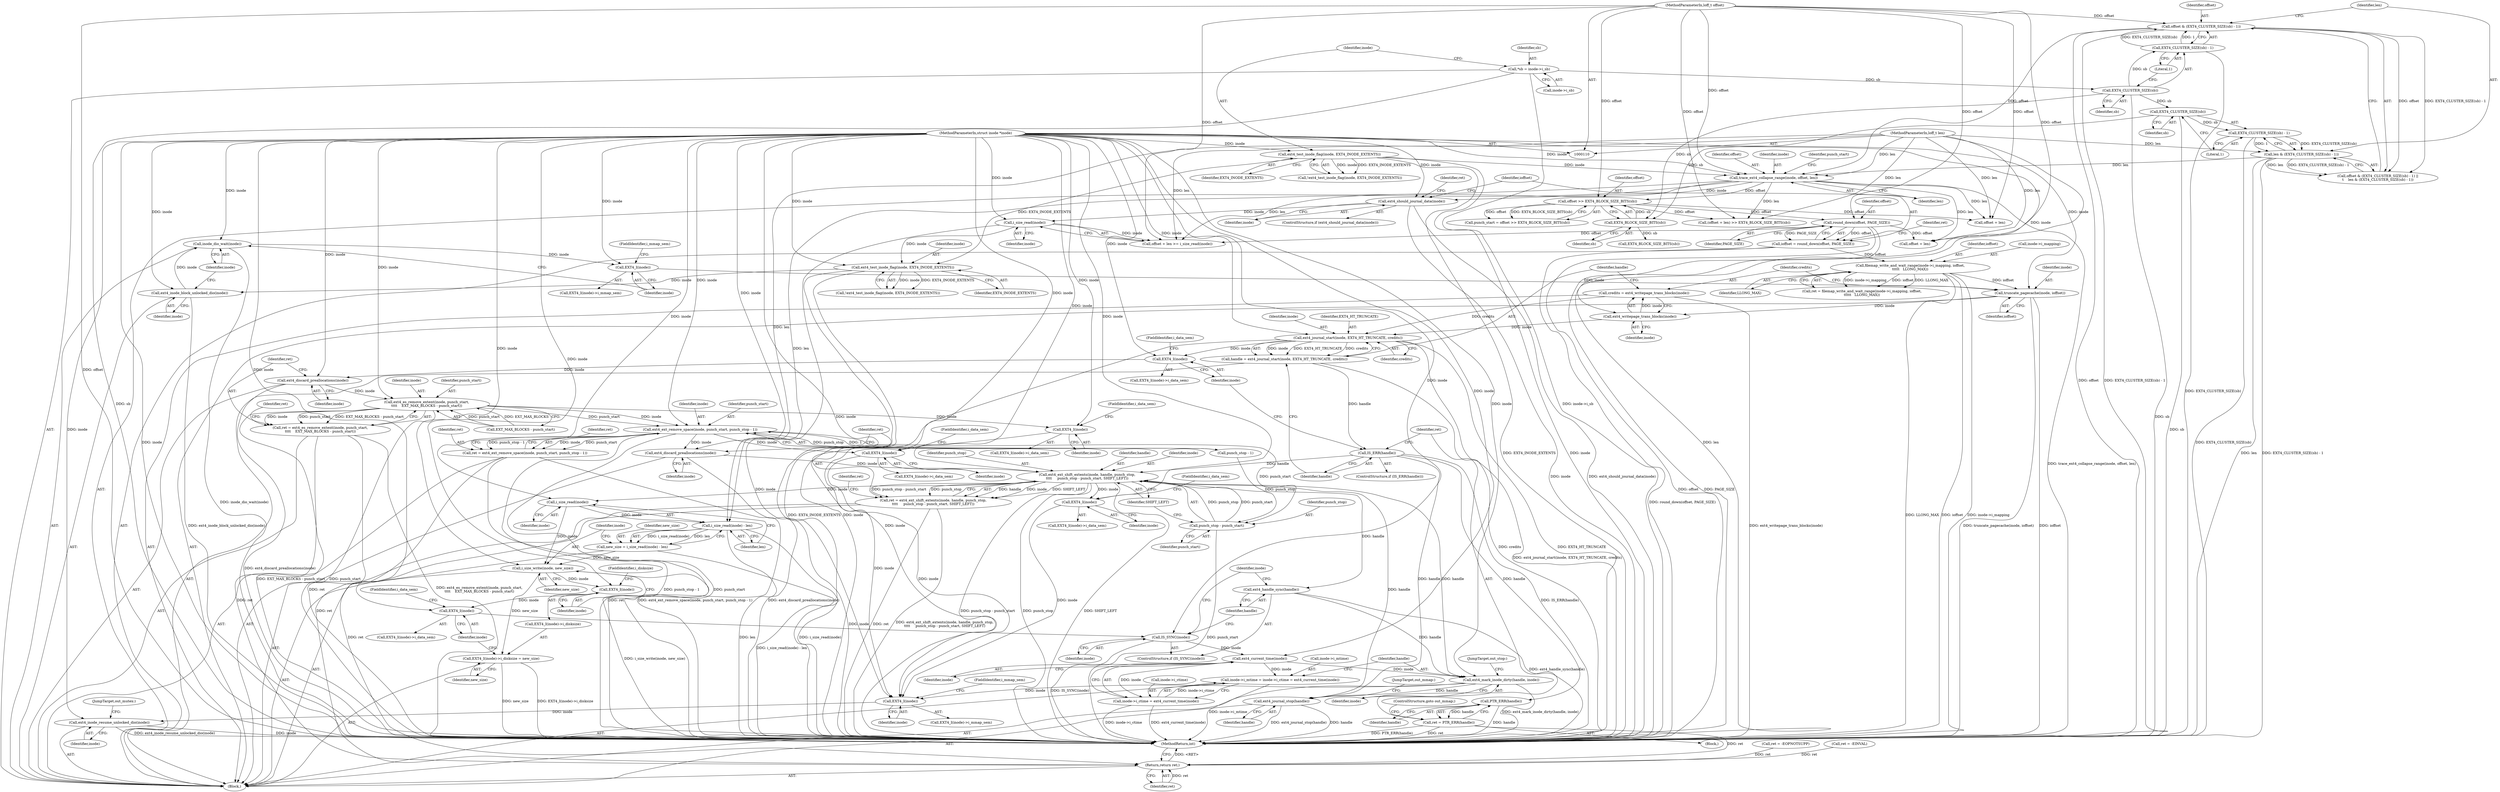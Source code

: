 digraph "0_linux_ea3d7209ca01da209cda6f0dea8be9cc4b7a933b@API" {
"1000253" [label="(Call,credits = ext4_writepage_trans_blocks(inode))"];
"1000255" [label="(Call,ext4_writepage_trans_blocks(inode))"];
"1000250" [label="(Call,truncate_pagecache(inode, ioffset))"];
"1000247" [label="(Call,EXT4_I(inode))"];
"1000242" [label="(Call,inode_dio_wait(inode))"];
"1000240" [label="(Call,ext4_inode_block_unlocked_dio(inode))"];
"1000231" [label="(Call,ext4_test_inode_flag(inode, EXT4_INODE_EXTENTS))"];
"1000221" [label="(Call,i_size_read(inode))"];
"1000181" [label="(Call,ext4_should_journal_data(inode))"];
"1000162" [label="(Call,trace_ext4_collapse_range(inode, offset, len))"];
"1000130" [label="(Call,ext4_test_inode_flag(inode, EXT4_INODE_EXTENTS))"];
"1000111" [label="(MethodParameterIn,struct inode *inode)"];
"1000138" [label="(Call,offset & (EXT4_CLUSTER_SIZE(sb) - 1))"];
"1000112" [label="(MethodParameterIn,loff_t offset)"];
"1000140" [label="(Call,EXT4_CLUSTER_SIZE(sb) - 1)"];
"1000141" [label="(Call,EXT4_CLUSTER_SIZE(sb))"];
"1000116" [label="(Call,*sb = inode->i_sb)"];
"1000144" [label="(Call,len & (EXT4_CLUSTER_SIZE(sb) - 1))"];
"1000113" [label="(MethodParameterIn,loff_t len)"];
"1000146" [label="(Call,EXT4_CLUSTER_SIZE(sb) - 1)"];
"1000147" [label="(Call,EXT4_CLUSTER_SIZE(sb))"];
"1000201" [label="(Call,filemap_write_and_wait_range(inode->i_mapping, ioffset,\n\t\t\t\t\t   LLONG_MAX))"];
"1000194" [label="(Call,ioffset = round_down(offset, PAGE_SIZE))"];
"1000196" [label="(Call,round_down(offset, PAGE_SIZE))"];
"1000168" [label="(Call,offset >> EXT4_BLOCK_SIZE_BITS(sb))"];
"1000170" [label="(Call,EXT4_BLOCK_SIZE_BITS(sb))"];
"1000259" [label="(Call,ext4_journal_start(inode, EXT4_HT_TRUNCATE, credits))"];
"1000257" [label="(Call,handle = ext4_journal_start(inode, EXT4_HT_TRUNCATE, credits))"];
"1000264" [label="(Call,IS_ERR(handle))"];
"1000269" [label="(Call,PTR_ERR(handle))"];
"1000267" [label="(Call,ret = PTR_ERR(handle))"];
"1000395" [label="(Return,return ret;)"];
"1000320" [label="(Call,ext4_ext_shift_extents(inode, handle, punch_stop,\n\t\t\t\t     punch_stop - punch_start, SHIFT_LEFT))"];
"1000318" [label="(Call,ret = ext4_ext_shift_extents(inode, handle, punch_stop,\n\t\t\t\t     punch_stop - punch_start, SHIFT_LEFT))"];
"1000334" [label="(Call,EXT4_I(inode))"];
"1000384" [label="(Call,EXT4_I(inode))"];
"1000387" [label="(Call,ext4_inode_resume_unlocked_dio(inode))"];
"1000341" [label="(Call,i_size_read(inode))"];
"1000340" [label="(Call,i_size_read(inode) - len)"];
"1000338" [label="(Call,new_size = i_size_read(inode) - len)"];
"1000344" [label="(Call,i_size_write(inode, new_size))"];
"1000347" [label="(Call,EXT4_I(inode)->i_disksize = new_size)"];
"1000349" [label="(Call,EXT4_I(inode))"];
"1000356" [label="(Call,EXT4_I(inode))"];
"1000360" [label="(Call,IS_SYNC(inode))"];
"1000372" [label="(Call,ext4_current_time(inode))"];
"1000364" [label="(Call,inode->i_mtime = inode->i_ctime = ext4_current_time(inode))"];
"1000368" [label="(Call,inode->i_ctime = ext4_current_time(inode))"];
"1000374" [label="(Call,ext4_mark_inode_dirty(handle, inode))"];
"1000378" [label="(Call,ext4_journal_stop(handle))"];
"1000362" [label="(Call,ext4_handle_sync(handle))"];
"1000275" [label="(Call,EXT4_I(inode))"];
"1000278" [label="(Call,ext4_discard_preallocations(inode))"];
"1000282" [label="(Call,ext4_es_remove_extent(inode, punch_start,\n\t\t\t\t    EXT_MAX_BLOCKS - punch_start))"];
"1000280" [label="(Call,ret = ext4_es_remove_extent(inode, punch_start,\n\t\t\t\t    EXT_MAX_BLOCKS - punch_start))"];
"1000294" [label="(Call,EXT4_I(inode))"];
"1000300" [label="(Call,ext4_ext_remove_space(inode, punch_start, punch_stop - 1))"];
"1000298" [label="(Call,ret = ext4_ext_remove_space(inode, punch_start, punch_stop - 1))"];
"1000312" [label="(Call,EXT4_I(inode))"];
"1000316" [label="(Call,ext4_discard_preallocations(inode))"];
"1000324" [label="(Call,punch_stop - punch_start)"];
"1000249" [label="(FieldIdentifier,i_mmap_sem)"];
"1000365" [label="(Call,inode->i_mtime)"];
"1000265" [label="(Identifier,handle)"];
"1000326" [label="(Identifier,punch_start)"];
"1000274" [label="(Call,EXT4_I(inode)->i_data_sem)"];
"1000117" [label="(Identifier,sb)"];
"1000199" [label="(Call,ret = filemap_write_and_wait_range(inode->i_mapping, ioffset,\n\t\t\t\t\t   LLONG_MAX))"];
"1000243" [label="(Identifier,inode)"];
"1000235" [label="(Call,ret = -EOPNOTSUPP)"];
"1000340" [label="(Call,i_size_read(inode) - len)"];
"1000114" [label="(Block,)"];
"1000197" [label="(Identifier,offset)"];
"1000298" [label="(Call,ret = ext4_ext_remove_space(inode, punch_start, punch_stop - 1))"];
"1000375" [label="(Identifier,handle)"];
"1000295" [label="(Identifier,inode)"];
"1000180" [label="(ControlStructure,if (ext4_should_journal_data(inode)))"];
"1000293" [label="(Call,EXT4_I(inode)->i_data_sem)"];
"1000362" [label="(Call,ext4_handle_sync(handle))"];
"1000363" [label="(Identifier,handle)"];
"1000230" [label="(Call,!ext4_test_inode_flag(inode, EXT4_INODE_EXTENTS))"];
"1000376" [label="(Identifier,inode)"];
"1000254" [label="(Identifier,credits)"];
"1000137" [label="(Call,offset & (EXT4_CLUSTER_SIZE(sb) - 1) ||\n\t    len & (EXT4_CLUSTER_SIZE(sb) - 1))"];
"1000131" [label="(Identifier,inode)"];
"1000345" [label="(Identifier,inode)"];
"1000383" [label="(Call,EXT4_I(inode)->i_mmap_sem)"];
"1000377" [label="(JumpTarget,out_stop:)"];
"1000175" [label="(Call,offset + len)"];
"1000352" [label="(Identifier,new_size)"];
"1000313" [label="(Identifier,inode)"];
"1000360" [label="(Call,IS_SYNC(inode))"];
"1000218" [label="(Call,offset + len)"];
"1000336" [label="(FieldIdentifier,i_data_sem)"];
"1000271" [label="(ControlStructure,goto out_mmap;)"];
"1000139" [label="(Identifier,offset)"];
"1000162" [label="(Call,trace_ext4_collapse_range(inode, offset, len))"];
"1000314" [label="(FieldIdentifier,i_data_sem)"];
"1000361" [label="(Identifier,inode)"];
"1000285" [label="(Call,EXT_MAX_BLOCKS - punch_start)"];
"1000116" [label="(Call,*sb = inode->i_sb)"];
"1000307" [label="(Identifier,ret)"];
"1000206" [label="(Identifier,LLONG_MAX)"];
"1000277" [label="(FieldIdentifier,i_data_sem)"];
"1000182" [label="(Identifier,inode)"];
"1000359" [label="(ControlStructure,if (IS_SYNC(inode)))"];
"1000302" [label="(Identifier,punch_start)"];
"1000232" [label="(Identifier,inode)"];
"1000356" [label="(Call,EXT4_I(inode))"];
"1000144" [label="(Call,len & (EXT4_CLUSTER_SIZE(sb) - 1))"];
"1000266" [label="(Block,)"];
"1000275" [label="(Call,EXT4_I(inode))"];
"1000205" [label="(Identifier,ioffset)"];
"1000174" [label="(Call,(offset + len) >> EXT4_BLOCK_SIZE_BITS(sb))"];
"1000253" [label="(Call,credits = ext4_writepage_trans_blocks(inode))"];
"1000256" [label="(Identifier,inode)"];
"1000311" [label="(Call,EXT4_I(inode)->i_data_sem)"];
"1000118" [label="(Call,inode->i_sb)"];
"1000178" [label="(Call,EXT4_BLOCK_SIZE_BITS(sb))"];
"1000319" [label="(Identifier,ret)"];
"1000255" [label="(Call,ext4_writepage_trans_blocks(inode))"];
"1000323" [label="(Identifier,punch_stop)"];
"1000346" [label="(Identifier,new_size)"];
"1000147" [label="(Call,EXT4_CLUSTER_SIZE(sb))"];
"1000322" [label="(Identifier,handle)"];
"1000389" [label="(JumpTarget,out_mutex:)"];
"1000112" [label="(MethodParameterIn,loff_t offset)"];
"1000200" [label="(Identifier,ret)"];
"1000349" [label="(Call,EXT4_I(inode))"];
"1000366" [label="(Identifier,inode)"];
"1000246" [label="(Call,EXT4_I(inode)->i_mmap_sem)"];
"1000165" [label="(Identifier,len)"];
"1000224" [label="(Call,ret = -EINVAL)"];
"1000231" [label="(Call,ext4_test_inode_flag(inode, EXT4_INODE_EXTENTS))"];
"1000259" [label="(Call,ext4_journal_start(inode, EXT4_HT_TRUNCATE, credits))"];
"1000217" [label="(Call,offset + len >= i_size_read(inode))"];
"1000222" [label="(Identifier,inode)"];
"1000344" [label="(Call,i_size_write(inode, new_size))"];
"1000280" [label="(Call,ret = ext4_es_remove_extent(inode, punch_start,\n\t\t\t\t    EXT_MAX_BLOCKS - punch_start))"];
"1000201" [label="(Call,filemap_write_and_wait_range(inode->i_mapping, ioffset,\n\t\t\t\t\t   LLONG_MAX))"];
"1000329" [label="(Identifier,ret)"];
"1000357" [label="(Identifier,inode)"];
"1000351" [label="(FieldIdentifier,i_disksize)"];
"1000169" [label="(Identifier,offset)"];
"1000164" [label="(Identifier,offset)"];
"1000143" [label="(Literal,1)"];
"1000386" [label="(FieldIdentifier,i_mmap_sem)"];
"1000373" [label="(Identifier,inode)"];
"1000132" [label="(Identifier,EXT4_INODE_EXTENTS)"];
"1000140" [label="(Call,EXT4_CLUSTER_SIZE(sb) - 1)"];
"1000324" [label="(Call,punch_stop - punch_start)"];
"1000268" [label="(Identifier,ret)"];
"1000130" [label="(Call,ext4_test_inode_flag(inode, EXT4_INODE_EXTENTS))"];
"1000385" [label="(Identifier,inode)"];
"1000312" [label="(Call,EXT4_I(inode))"];
"1000142" [label="(Identifier,sb)"];
"1000395" [label="(Return,return ret;)"];
"1000368" [label="(Call,inode->i_ctime = ext4_current_time(inode))"];
"1000355" [label="(Call,EXT4_I(inode)->i_data_sem)"];
"1000279" [label="(Identifier,inode)"];
"1000221" [label="(Call,i_size_read(inode))"];
"1000299" [label="(Identifier,ret)"];
"1000264" [label="(Call,IS_ERR(handle))"];
"1000166" [label="(Call,punch_start = offset >> EXT4_BLOCK_SIZE_BITS(sb))"];
"1000325" [label="(Identifier,punch_stop)"];
"1000270" [label="(Identifier,handle)"];
"1000380" [label="(JumpTarget,out_mmap:)"];
"1000240" [label="(Call,ext4_inode_block_unlocked_dio(inode))"];
"1000113" [label="(MethodParameterIn,loff_t len)"];
"1000141" [label="(Call,EXT4_CLUSTER_SIZE(sb))"];
"1000396" [label="(Identifier,ret)"];
"1000276" [label="(Identifier,inode)"];
"1000379" [label="(Identifier,handle)"];
"1000300" [label="(Call,ext4_ext_remove_space(inode, punch_start, punch_stop - 1))"];
"1000387" [label="(Call,ext4_inode_resume_unlocked_dio(inode))"];
"1000129" [label="(Call,!ext4_test_inode_flag(inode, EXT4_INODE_EXTENTS))"];
"1000342" [label="(Identifier,inode)"];
"1000320" [label="(Call,ext4_ext_shift_extents(inode, handle, punch_stop,\n\t\t\t\t     punch_stop - punch_start, SHIFT_LEFT))"];
"1000257" [label="(Call,handle = ext4_journal_start(inode, EXT4_HT_TRUNCATE, credits))"];
"1000263" [label="(ControlStructure,if (IS_ERR(handle)))"];
"1000241" [label="(Identifier,inode)"];
"1000294" [label="(Call,EXT4_I(inode))"];
"1000335" [label="(Identifier,inode)"];
"1000198" [label="(Identifier,PAGE_SIZE)"];
"1000195" [label="(Identifier,ioffset)"];
"1000348" [label="(Call,EXT4_I(inode)->i_disksize)"];
"1000334" [label="(Call,EXT4_I(inode))"];
"1000317" [label="(Identifier,inode)"];
"1000185" [label="(Identifier,ret)"];
"1000364" [label="(Call,inode->i_mtime = inode->i_ctime = ext4_current_time(inode))"];
"1000252" [label="(Identifier,ioffset)"];
"1000233" [label="(Identifier,EXT4_INODE_EXTENTS)"];
"1000296" [label="(FieldIdentifier,i_data_sem)"];
"1000397" [label="(MethodReturn,int)"];
"1000316" [label="(Call,ext4_discard_preallocations(inode))"];
"1000202" [label="(Call,inode->i_mapping)"];
"1000171" [label="(Identifier,sb)"];
"1000248" [label="(Identifier,inode)"];
"1000338" [label="(Call,new_size = i_size_read(inode) - len)"];
"1000146" [label="(Call,EXT4_CLUSTER_SIZE(sb) - 1)"];
"1000327" [label="(Identifier,SHIFT_LEFT)"];
"1000343" [label="(Identifier,len)"];
"1000111" [label="(MethodParameterIn,struct inode *inode)"];
"1000247" [label="(Call,EXT4_I(inode))"];
"1000283" [label="(Identifier,inode)"];
"1000138" [label="(Call,offset & (EXT4_CLUSTER_SIZE(sb) - 1))"];
"1000145" [label="(Identifier,len)"];
"1000170" [label="(Call,EXT4_BLOCK_SIZE_BITS(sb))"];
"1000267" [label="(Call,ret = PTR_ERR(handle))"];
"1000163" [label="(Identifier,inode)"];
"1000303" [label="(Call,punch_stop - 1)"];
"1000242" [label="(Call,inode_dio_wait(inode))"];
"1000278" [label="(Call,ext4_discard_preallocations(inode))"];
"1000347" [label="(Call,EXT4_I(inode)->i_disksize = new_size)"];
"1000251" [label="(Identifier,inode)"];
"1000167" [label="(Identifier,punch_start)"];
"1000333" [label="(Call,EXT4_I(inode)->i_data_sem)"];
"1000194" [label="(Call,ioffset = round_down(offset, PAGE_SIZE))"];
"1000196" [label="(Call,round_down(offset, PAGE_SIZE))"];
"1000369" [label="(Call,inode->i_ctime)"];
"1000284" [label="(Identifier,punch_start)"];
"1000258" [label="(Identifier,handle)"];
"1000260" [label="(Identifier,inode)"];
"1000168" [label="(Call,offset >> EXT4_BLOCK_SIZE_BITS(sb))"];
"1000262" [label="(Identifier,credits)"];
"1000388" [label="(Identifier,inode)"];
"1000318" [label="(Call,ret = ext4_ext_shift_extents(inode, handle, punch_stop,\n\t\t\t\t     punch_stop - punch_start, SHIFT_LEFT))"];
"1000281" [label="(Identifier,ret)"];
"1000301" [label="(Identifier,inode)"];
"1000269" [label="(Call,PTR_ERR(handle))"];
"1000282" [label="(Call,ext4_es_remove_extent(inode, punch_start,\n\t\t\t\t    EXT_MAX_BLOCKS - punch_start))"];
"1000149" [label="(Literal,1)"];
"1000339" [label="(Identifier,new_size)"];
"1000350" [label="(Identifier,inode)"];
"1000378" [label="(Call,ext4_journal_stop(handle))"];
"1000358" [label="(FieldIdentifier,i_data_sem)"];
"1000289" [label="(Identifier,ret)"];
"1000372" [label="(Call,ext4_current_time(inode))"];
"1000181" [label="(Call,ext4_should_journal_data(inode))"];
"1000341" [label="(Call,i_size_read(inode))"];
"1000261" [label="(Identifier,EXT4_HT_TRUNCATE)"];
"1000321" [label="(Identifier,inode)"];
"1000384" [label="(Call,EXT4_I(inode))"];
"1000250" [label="(Call,truncate_pagecache(inode, ioffset))"];
"1000148" [label="(Identifier,sb)"];
"1000374" [label="(Call,ext4_mark_inode_dirty(handle, inode))"];
"1000253" -> "1000114"  [label="AST: "];
"1000253" -> "1000255"  [label="CFG: "];
"1000254" -> "1000253"  [label="AST: "];
"1000255" -> "1000253"  [label="AST: "];
"1000258" -> "1000253"  [label="CFG: "];
"1000253" -> "1000397"  [label="DDG: ext4_writepage_trans_blocks(inode)"];
"1000255" -> "1000253"  [label="DDG: inode"];
"1000253" -> "1000259"  [label="DDG: credits"];
"1000255" -> "1000256"  [label="CFG: "];
"1000256" -> "1000255"  [label="AST: "];
"1000250" -> "1000255"  [label="DDG: inode"];
"1000111" -> "1000255"  [label="DDG: inode"];
"1000255" -> "1000259"  [label="DDG: inode"];
"1000250" -> "1000114"  [label="AST: "];
"1000250" -> "1000252"  [label="CFG: "];
"1000251" -> "1000250"  [label="AST: "];
"1000252" -> "1000250"  [label="AST: "];
"1000254" -> "1000250"  [label="CFG: "];
"1000250" -> "1000397"  [label="DDG: ioffset"];
"1000250" -> "1000397"  [label="DDG: truncate_pagecache(inode, ioffset)"];
"1000247" -> "1000250"  [label="DDG: inode"];
"1000111" -> "1000250"  [label="DDG: inode"];
"1000201" -> "1000250"  [label="DDG: ioffset"];
"1000247" -> "1000246"  [label="AST: "];
"1000247" -> "1000248"  [label="CFG: "];
"1000248" -> "1000247"  [label="AST: "];
"1000249" -> "1000247"  [label="CFG: "];
"1000242" -> "1000247"  [label="DDG: inode"];
"1000111" -> "1000247"  [label="DDG: inode"];
"1000242" -> "1000114"  [label="AST: "];
"1000242" -> "1000243"  [label="CFG: "];
"1000243" -> "1000242"  [label="AST: "];
"1000248" -> "1000242"  [label="CFG: "];
"1000242" -> "1000397"  [label="DDG: inode_dio_wait(inode)"];
"1000240" -> "1000242"  [label="DDG: inode"];
"1000111" -> "1000242"  [label="DDG: inode"];
"1000240" -> "1000114"  [label="AST: "];
"1000240" -> "1000241"  [label="CFG: "];
"1000241" -> "1000240"  [label="AST: "];
"1000243" -> "1000240"  [label="CFG: "];
"1000240" -> "1000397"  [label="DDG: ext4_inode_block_unlocked_dio(inode)"];
"1000231" -> "1000240"  [label="DDG: inode"];
"1000111" -> "1000240"  [label="DDG: inode"];
"1000231" -> "1000230"  [label="AST: "];
"1000231" -> "1000233"  [label="CFG: "];
"1000232" -> "1000231"  [label="AST: "];
"1000233" -> "1000231"  [label="AST: "];
"1000230" -> "1000231"  [label="CFG: "];
"1000231" -> "1000397"  [label="DDG: EXT4_INODE_EXTENTS"];
"1000231" -> "1000397"  [label="DDG: inode"];
"1000231" -> "1000230"  [label="DDG: inode"];
"1000231" -> "1000230"  [label="DDG: EXT4_INODE_EXTENTS"];
"1000221" -> "1000231"  [label="DDG: inode"];
"1000111" -> "1000231"  [label="DDG: inode"];
"1000130" -> "1000231"  [label="DDG: EXT4_INODE_EXTENTS"];
"1000221" -> "1000217"  [label="AST: "];
"1000221" -> "1000222"  [label="CFG: "];
"1000222" -> "1000221"  [label="AST: "];
"1000217" -> "1000221"  [label="CFG: "];
"1000221" -> "1000397"  [label="DDG: inode"];
"1000221" -> "1000217"  [label="DDG: inode"];
"1000181" -> "1000221"  [label="DDG: inode"];
"1000111" -> "1000221"  [label="DDG: inode"];
"1000181" -> "1000180"  [label="AST: "];
"1000181" -> "1000182"  [label="CFG: "];
"1000182" -> "1000181"  [label="AST: "];
"1000185" -> "1000181"  [label="CFG: "];
"1000195" -> "1000181"  [label="CFG: "];
"1000181" -> "1000397"  [label="DDG: inode"];
"1000181" -> "1000397"  [label="DDG: ext4_should_journal_data(inode)"];
"1000162" -> "1000181"  [label="DDG: inode"];
"1000111" -> "1000181"  [label="DDG: inode"];
"1000162" -> "1000114"  [label="AST: "];
"1000162" -> "1000165"  [label="CFG: "];
"1000163" -> "1000162"  [label="AST: "];
"1000164" -> "1000162"  [label="AST: "];
"1000165" -> "1000162"  [label="AST: "];
"1000167" -> "1000162"  [label="CFG: "];
"1000162" -> "1000397"  [label="DDG: trace_ext4_collapse_range(inode, offset, len)"];
"1000130" -> "1000162"  [label="DDG: inode"];
"1000111" -> "1000162"  [label="DDG: inode"];
"1000138" -> "1000162"  [label="DDG: offset"];
"1000112" -> "1000162"  [label="DDG: offset"];
"1000144" -> "1000162"  [label="DDG: len"];
"1000113" -> "1000162"  [label="DDG: len"];
"1000162" -> "1000168"  [label="DDG: offset"];
"1000162" -> "1000174"  [label="DDG: len"];
"1000162" -> "1000175"  [label="DDG: len"];
"1000162" -> "1000217"  [label="DDG: len"];
"1000162" -> "1000218"  [label="DDG: len"];
"1000162" -> "1000340"  [label="DDG: len"];
"1000130" -> "1000129"  [label="AST: "];
"1000130" -> "1000132"  [label="CFG: "];
"1000131" -> "1000130"  [label="AST: "];
"1000132" -> "1000130"  [label="AST: "];
"1000129" -> "1000130"  [label="CFG: "];
"1000130" -> "1000397"  [label="DDG: EXT4_INODE_EXTENTS"];
"1000130" -> "1000397"  [label="DDG: inode"];
"1000130" -> "1000129"  [label="DDG: inode"];
"1000130" -> "1000129"  [label="DDG: EXT4_INODE_EXTENTS"];
"1000111" -> "1000130"  [label="DDG: inode"];
"1000111" -> "1000110"  [label="AST: "];
"1000111" -> "1000397"  [label="DDG: inode"];
"1000111" -> "1000259"  [label="DDG: inode"];
"1000111" -> "1000275"  [label="DDG: inode"];
"1000111" -> "1000278"  [label="DDG: inode"];
"1000111" -> "1000282"  [label="DDG: inode"];
"1000111" -> "1000294"  [label="DDG: inode"];
"1000111" -> "1000300"  [label="DDG: inode"];
"1000111" -> "1000312"  [label="DDG: inode"];
"1000111" -> "1000316"  [label="DDG: inode"];
"1000111" -> "1000320"  [label="DDG: inode"];
"1000111" -> "1000334"  [label="DDG: inode"];
"1000111" -> "1000341"  [label="DDG: inode"];
"1000111" -> "1000344"  [label="DDG: inode"];
"1000111" -> "1000349"  [label="DDG: inode"];
"1000111" -> "1000356"  [label="DDG: inode"];
"1000111" -> "1000360"  [label="DDG: inode"];
"1000111" -> "1000372"  [label="DDG: inode"];
"1000111" -> "1000374"  [label="DDG: inode"];
"1000111" -> "1000384"  [label="DDG: inode"];
"1000111" -> "1000387"  [label="DDG: inode"];
"1000138" -> "1000137"  [label="AST: "];
"1000138" -> "1000140"  [label="CFG: "];
"1000139" -> "1000138"  [label="AST: "];
"1000140" -> "1000138"  [label="AST: "];
"1000145" -> "1000138"  [label="CFG: "];
"1000137" -> "1000138"  [label="CFG: "];
"1000138" -> "1000397"  [label="DDG: offset"];
"1000138" -> "1000397"  [label="DDG: EXT4_CLUSTER_SIZE(sb) - 1"];
"1000138" -> "1000137"  [label="DDG: offset"];
"1000138" -> "1000137"  [label="DDG: EXT4_CLUSTER_SIZE(sb) - 1"];
"1000112" -> "1000138"  [label="DDG: offset"];
"1000140" -> "1000138"  [label="DDG: EXT4_CLUSTER_SIZE(sb)"];
"1000140" -> "1000138"  [label="DDG: 1"];
"1000112" -> "1000110"  [label="AST: "];
"1000112" -> "1000397"  [label="DDG: offset"];
"1000112" -> "1000168"  [label="DDG: offset"];
"1000112" -> "1000174"  [label="DDG: offset"];
"1000112" -> "1000175"  [label="DDG: offset"];
"1000112" -> "1000196"  [label="DDG: offset"];
"1000112" -> "1000217"  [label="DDG: offset"];
"1000112" -> "1000218"  [label="DDG: offset"];
"1000140" -> "1000143"  [label="CFG: "];
"1000141" -> "1000140"  [label="AST: "];
"1000143" -> "1000140"  [label="AST: "];
"1000140" -> "1000397"  [label="DDG: EXT4_CLUSTER_SIZE(sb)"];
"1000141" -> "1000140"  [label="DDG: sb"];
"1000141" -> "1000142"  [label="CFG: "];
"1000142" -> "1000141"  [label="AST: "];
"1000143" -> "1000141"  [label="CFG: "];
"1000141" -> "1000397"  [label="DDG: sb"];
"1000116" -> "1000141"  [label="DDG: sb"];
"1000141" -> "1000147"  [label="DDG: sb"];
"1000141" -> "1000170"  [label="DDG: sb"];
"1000116" -> "1000114"  [label="AST: "];
"1000116" -> "1000118"  [label="CFG: "];
"1000117" -> "1000116"  [label="AST: "];
"1000118" -> "1000116"  [label="AST: "];
"1000131" -> "1000116"  [label="CFG: "];
"1000116" -> "1000397"  [label="DDG: sb"];
"1000116" -> "1000397"  [label="DDG: inode->i_sb"];
"1000144" -> "1000137"  [label="AST: "];
"1000144" -> "1000146"  [label="CFG: "];
"1000145" -> "1000144"  [label="AST: "];
"1000146" -> "1000144"  [label="AST: "];
"1000137" -> "1000144"  [label="CFG: "];
"1000144" -> "1000397"  [label="DDG: len"];
"1000144" -> "1000397"  [label="DDG: EXT4_CLUSTER_SIZE(sb) - 1"];
"1000144" -> "1000137"  [label="DDG: len"];
"1000144" -> "1000137"  [label="DDG: EXT4_CLUSTER_SIZE(sb) - 1"];
"1000113" -> "1000144"  [label="DDG: len"];
"1000146" -> "1000144"  [label="DDG: EXT4_CLUSTER_SIZE(sb)"];
"1000146" -> "1000144"  [label="DDG: 1"];
"1000113" -> "1000110"  [label="AST: "];
"1000113" -> "1000397"  [label="DDG: len"];
"1000113" -> "1000174"  [label="DDG: len"];
"1000113" -> "1000175"  [label="DDG: len"];
"1000113" -> "1000217"  [label="DDG: len"];
"1000113" -> "1000218"  [label="DDG: len"];
"1000113" -> "1000340"  [label="DDG: len"];
"1000146" -> "1000149"  [label="CFG: "];
"1000147" -> "1000146"  [label="AST: "];
"1000149" -> "1000146"  [label="AST: "];
"1000146" -> "1000397"  [label="DDG: EXT4_CLUSTER_SIZE(sb)"];
"1000147" -> "1000146"  [label="DDG: sb"];
"1000147" -> "1000148"  [label="CFG: "];
"1000148" -> "1000147"  [label="AST: "];
"1000149" -> "1000147"  [label="CFG: "];
"1000147" -> "1000397"  [label="DDG: sb"];
"1000147" -> "1000170"  [label="DDG: sb"];
"1000201" -> "1000199"  [label="AST: "];
"1000201" -> "1000206"  [label="CFG: "];
"1000202" -> "1000201"  [label="AST: "];
"1000205" -> "1000201"  [label="AST: "];
"1000206" -> "1000201"  [label="AST: "];
"1000199" -> "1000201"  [label="CFG: "];
"1000201" -> "1000397"  [label="DDG: LLONG_MAX"];
"1000201" -> "1000397"  [label="DDG: ioffset"];
"1000201" -> "1000397"  [label="DDG: inode->i_mapping"];
"1000201" -> "1000199"  [label="DDG: inode->i_mapping"];
"1000201" -> "1000199"  [label="DDG: ioffset"];
"1000201" -> "1000199"  [label="DDG: LLONG_MAX"];
"1000194" -> "1000201"  [label="DDG: ioffset"];
"1000194" -> "1000114"  [label="AST: "];
"1000194" -> "1000196"  [label="CFG: "];
"1000195" -> "1000194"  [label="AST: "];
"1000196" -> "1000194"  [label="AST: "];
"1000200" -> "1000194"  [label="CFG: "];
"1000194" -> "1000397"  [label="DDG: round_down(offset, PAGE_SIZE)"];
"1000196" -> "1000194"  [label="DDG: offset"];
"1000196" -> "1000194"  [label="DDG: PAGE_SIZE"];
"1000196" -> "1000198"  [label="CFG: "];
"1000197" -> "1000196"  [label="AST: "];
"1000198" -> "1000196"  [label="AST: "];
"1000196" -> "1000397"  [label="DDG: offset"];
"1000196" -> "1000397"  [label="DDG: PAGE_SIZE"];
"1000168" -> "1000196"  [label="DDG: offset"];
"1000196" -> "1000217"  [label="DDG: offset"];
"1000196" -> "1000218"  [label="DDG: offset"];
"1000168" -> "1000166"  [label="AST: "];
"1000168" -> "1000170"  [label="CFG: "];
"1000169" -> "1000168"  [label="AST: "];
"1000170" -> "1000168"  [label="AST: "];
"1000166" -> "1000168"  [label="CFG: "];
"1000168" -> "1000166"  [label="DDG: offset"];
"1000168" -> "1000166"  [label="DDG: EXT4_BLOCK_SIZE_BITS(sb)"];
"1000170" -> "1000168"  [label="DDG: sb"];
"1000168" -> "1000174"  [label="DDG: offset"];
"1000168" -> "1000175"  [label="DDG: offset"];
"1000170" -> "1000171"  [label="CFG: "];
"1000171" -> "1000170"  [label="AST: "];
"1000170" -> "1000178"  [label="DDG: sb"];
"1000259" -> "1000257"  [label="AST: "];
"1000259" -> "1000262"  [label="CFG: "];
"1000260" -> "1000259"  [label="AST: "];
"1000261" -> "1000259"  [label="AST: "];
"1000262" -> "1000259"  [label="AST: "];
"1000257" -> "1000259"  [label="CFG: "];
"1000259" -> "1000397"  [label="DDG: credits"];
"1000259" -> "1000397"  [label="DDG: EXT4_HT_TRUNCATE"];
"1000259" -> "1000257"  [label="DDG: inode"];
"1000259" -> "1000257"  [label="DDG: EXT4_HT_TRUNCATE"];
"1000259" -> "1000257"  [label="DDG: credits"];
"1000259" -> "1000275"  [label="DDG: inode"];
"1000259" -> "1000384"  [label="DDG: inode"];
"1000257" -> "1000114"  [label="AST: "];
"1000258" -> "1000257"  [label="AST: "];
"1000265" -> "1000257"  [label="CFG: "];
"1000257" -> "1000397"  [label="DDG: ext4_journal_start(inode, EXT4_HT_TRUNCATE, credits)"];
"1000257" -> "1000264"  [label="DDG: handle"];
"1000264" -> "1000263"  [label="AST: "];
"1000264" -> "1000265"  [label="CFG: "];
"1000265" -> "1000264"  [label="AST: "];
"1000268" -> "1000264"  [label="CFG: "];
"1000276" -> "1000264"  [label="CFG: "];
"1000264" -> "1000397"  [label="DDG: IS_ERR(handle)"];
"1000264" -> "1000269"  [label="DDG: handle"];
"1000264" -> "1000320"  [label="DDG: handle"];
"1000264" -> "1000378"  [label="DDG: handle"];
"1000269" -> "1000267"  [label="AST: "];
"1000269" -> "1000270"  [label="CFG: "];
"1000270" -> "1000269"  [label="AST: "];
"1000267" -> "1000269"  [label="CFG: "];
"1000269" -> "1000397"  [label="DDG: handle"];
"1000269" -> "1000267"  [label="DDG: handle"];
"1000267" -> "1000266"  [label="AST: "];
"1000268" -> "1000267"  [label="AST: "];
"1000271" -> "1000267"  [label="CFG: "];
"1000267" -> "1000397"  [label="DDG: PTR_ERR(handle)"];
"1000267" -> "1000397"  [label="DDG: ret"];
"1000267" -> "1000395"  [label="DDG: ret"];
"1000395" -> "1000114"  [label="AST: "];
"1000395" -> "1000396"  [label="CFG: "];
"1000396" -> "1000395"  [label="AST: "];
"1000397" -> "1000395"  [label="CFG: "];
"1000395" -> "1000397"  [label="DDG: <RET>"];
"1000396" -> "1000395"  [label="DDG: ret"];
"1000224" -> "1000395"  [label="DDG: ret"];
"1000235" -> "1000395"  [label="DDG: ret"];
"1000298" -> "1000395"  [label="DDG: ret"];
"1000318" -> "1000395"  [label="DDG: ret"];
"1000280" -> "1000395"  [label="DDG: ret"];
"1000320" -> "1000318"  [label="AST: "];
"1000320" -> "1000327"  [label="CFG: "];
"1000321" -> "1000320"  [label="AST: "];
"1000322" -> "1000320"  [label="AST: "];
"1000323" -> "1000320"  [label="AST: "];
"1000324" -> "1000320"  [label="AST: "];
"1000327" -> "1000320"  [label="AST: "];
"1000318" -> "1000320"  [label="CFG: "];
"1000320" -> "1000397"  [label="DDG: punch_stop - punch_start"];
"1000320" -> "1000397"  [label="DDG: punch_stop"];
"1000320" -> "1000397"  [label="DDG: SHIFT_LEFT"];
"1000320" -> "1000318"  [label="DDG: handle"];
"1000320" -> "1000318"  [label="DDG: inode"];
"1000320" -> "1000318"  [label="DDG: SHIFT_LEFT"];
"1000320" -> "1000318"  [label="DDG: punch_stop - punch_start"];
"1000320" -> "1000318"  [label="DDG: punch_stop"];
"1000316" -> "1000320"  [label="DDG: inode"];
"1000324" -> "1000320"  [label="DDG: punch_stop"];
"1000324" -> "1000320"  [label="DDG: punch_start"];
"1000320" -> "1000334"  [label="DDG: inode"];
"1000320" -> "1000341"  [label="DDG: inode"];
"1000320" -> "1000362"  [label="DDG: handle"];
"1000320" -> "1000374"  [label="DDG: handle"];
"1000320" -> "1000378"  [label="DDG: handle"];
"1000318" -> "1000114"  [label="AST: "];
"1000319" -> "1000318"  [label="AST: "];
"1000329" -> "1000318"  [label="CFG: "];
"1000318" -> "1000397"  [label="DDG: ret"];
"1000318" -> "1000397"  [label="DDG: ext4_ext_shift_extents(inode, handle, punch_stop,\n\t\t\t\t     punch_stop - punch_start, SHIFT_LEFT)"];
"1000334" -> "1000333"  [label="AST: "];
"1000334" -> "1000335"  [label="CFG: "];
"1000335" -> "1000334"  [label="AST: "];
"1000336" -> "1000334"  [label="CFG: "];
"1000334" -> "1000384"  [label="DDG: inode"];
"1000384" -> "1000383"  [label="AST: "];
"1000384" -> "1000385"  [label="CFG: "];
"1000385" -> "1000384"  [label="AST: "];
"1000386" -> "1000384"  [label="CFG: "];
"1000374" -> "1000384"  [label="DDG: inode"];
"1000312" -> "1000384"  [label="DDG: inode"];
"1000294" -> "1000384"  [label="DDG: inode"];
"1000384" -> "1000387"  [label="DDG: inode"];
"1000387" -> "1000114"  [label="AST: "];
"1000387" -> "1000388"  [label="CFG: "];
"1000388" -> "1000387"  [label="AST: "];
"1000389" -> "1000387"  [label="CFG: "];
"1000387" -> "1000397"  [label="DDG: ext4_inode_resume_unlocked_dio(inode)"];
"1000387" -> "1000397"  [label="DDG: inode"];
"1000341" -> "1000340"  [label="AST: "];
"1000341" -> "1000342"  [label="CFG: "];
"1000342" -> "1000341"  [label="AST: "];
"1000343" -> "1000341"  [label="CFG: "];
"1000341" -> "1000340"  [label="DDG: inode"];
"1000341" -> "1000344"  [label="DDG: inode"];
"1000340" -> "1000338"  [label="AST: "];
"1000340" -> "1000343"  [label="CFG: "];
"1000343" -> "1000340"  [label="AST: "];
"1000338" -> "1000340"  [label="CFG: "];
"1000340" -> "1000397"  [label="DDG: len"];
"1000340" -> "1000397"  [label="DDG: i_size_read(inode)"];
"1000340" -> "1000338"  [label="DDG: i_size_read(inode)"];
"1000340" -> "1000338"  [label="DDG: len"];
"1000338" -> "1000114"  [label="AST: "];
"1000339" -> "1000338"  [label="AST: "];
"1000345" -> "1000338"  [label="CFG: "];
"1000338" -> "1000397"  [label="DDG: i_size_read(inode) - len"];
"1000338" -> "1000344"  [label="DDG: new_size"];
"1000344" -> "1000114"  [label="AST: "];
"1000344" -> "1000346"  [label="CFG: "];
"1000345" -> "1000344"  [label="AST: "];
"1000346" -> "1000344"  [label="AST: "];
"1000350" -> "1000344"  [label="CFG: "];
"1000344" -> "1000397"  [label="DDG: i_size_write(inode, new_size)"];
"1000344" -> "1000347"  [label="DDG: new_size"];
"1000344" -> "1000349"  [label="DDG: inode"];
"1000347" -> "1000114"  [label="AST: "];
"1000347" -> "1000352"  [label="CFG: "];
"1000348" -> "1000347"  [label="AST: "];
"1000352" -> "1000347"  [label="AST: "];
"1000357" -> "1000347"  [label="CFG: "];
"1000347" -> "1000397"  [label="DDG: EXT4_I(inode)->i_disksize"];
"1000347" -> "1000397"  [label="DDG: new_size"];
"1000349" -> "1000348"  [label="AST: "];
"1000349" -> "1000350"  [label="CFG: "];
"1000350" -> "1000349"  [label="AST: "];
"1000351" -> "1000349"  [label="CFG: "];
"1000349" -> "1000356"  [label="DDG: inode"];
"1000356" -> "1000355"  [label="AST: "];
"1000356" -> "1000357"  [label="CFG: "];
"1000357" -> "1000356"  [label="AST: "];
"1000358" -> "1000356"  [label="CFG: "];
"1000356" -> "1000360"  [label="DDG: inode"];
"1000360" -> "1000359"  [label="AST: "];
"1000360" -> "1000361"  [label="CFG: "];
"1000361" -> "1000360"  [label="AST: "];
"1000363" -> "1000360"  [label="CFG: "];
"1000366" -> "1000360"  [label="CFG: "];
"1000360" -> "1000397"  [label="DDG: IS_SYNC(inode)"];
"1000360" -> "1000372"  [label="DDG: inode"];
"1000372" -> "1000368"  [label="AST: "];
"1000372" -> "1000373"  [label="CFG: "];
"1000373" -> "1000372"  [label="AST: "];
"1000368" -> "1000372"  [label="CFG: "];
"1000372" -> "1000364"  [label="DDG: inode"];
"1000372" -> "1000368"  [label="DDG: inode"];
"1000372" -> "1000374"  [label="DDG: inode"];
"1000364" -> "1000114"  [label="AST: "];
"1000364" -> "1000368"  [label="CFG: "];
"1000365" -> "1000364"  [label="AST: "];
"1000368" -> "1000364"  [label="AST: "];
"1000375" -> "1000364"  [label="CFG: "];
"1000364" -> "1000397"  [label="DDG: inode->i_mtime"];
"1000368" -> "1000364"  [label="DDG: inode->i_ctime"];
"1000369" -> "1000368"  [label="AST: "];
"1000368" -> "1000397"  [label="DDG: inode->i_ctime"];
"1000368" -> "1000397"  [label="DDG: ext4_current_time(inode)"];
"1000374" -> "1000114"  [label="AST: "];
"1000374" -> "1000376"  [label="CFG: "];
"1000375" -> "1000374"  [label="AST: "];
"1000376" -> "1000374"  [label="AST: "];
"1000377" -> "1000374"  [label="CFG: "];
"1000374" -> "1000397"  [label="DDG: ext4_mark_inode_dirty(handle, inode)"];
"1000362" -> "1000374"  [label="DDG: handle"];
"1000374" -> "1000378"  [label="DDG: handle"];
"1000378" -> "1000114"  [label="AST: "];
"1000378" -> "1000379"  [label="CFG: "];
"1000379" -> "1000378"  [label="AST: "];
"1000380" -> "1000378"  [label="CFG: "];
"1000378" -> "1000397"  [label="DDG: handle"];
"1000378" -> "1000397"  [label="DDG: ext4_journal_stop(handle)"];
"1000362" -> "1000359"  [label="AST: "];
"1000362" -> "1000363"  [label="CFG: "];
"1000363" -> "1000362"  [label="AST: "];
"1000366" -> "1000362"  [label="CFG: "];
"1000362" -> "1000397"  [label="DDG: ext4_handle_sync(handle)"];
"1000275" -> "1000274"  [label="AST: "];
"1000275" -> "1000276"  [label="CFG: "];
"1000276" -> "1000275"  [label="AST: "];
"1000277" -> "1000275"  [label="CFG: "];
"1000275" -> "1000278"  [label="DDG: inode"];
"1000278" -> "1000114"  [label="AST: "];
"1000278" -> "1000279"  [label="CFG: "];
"1000279" -> "1000278"  [label="AST: "];
"1000281" -> "1000278"  [label="CFG: "];
"1000278" -> "1000397"  [label="DDG: ext4_discard_preallocations(inode)"];
"1000278" -> "1000282"  [label="DDG: inode"];
"1000282" -> "1000280"  [label="AST: "];
"1000282" -> "1000285"  [label="CFG: "];
"1000283" -> "1000282"  [label="AST: "];
"1000284" -> "1000282"  [label="AST: "];
"1000285" -> "1000282"  [label="AST: "];
"1000280" -> "1000282"  [label="CFG: "];
"1000282" -> "1000397"  [label="DDG: EXT_MAX_BLOCKS - punch_start"];
"1000282" -> "1000397"  [label="DDG: punch_start"];
"1000282" -> "1000280"  [label="DDG: inode"];
"1000282" -> "1000280"  [label="DDG: punch_start"];
"1000282" -> "1000280"  [label="DDG: EXT_MAX_BLOCKS - punch_start"];
"1000285" -> "1000282"  [label="DDG: punch_start"];
"1000285" -> "1000282"  [label="DDG: EXT_MAX_BLOCKS"];
"1000282" -> "1000294"  [label="DDG: inode"];
"1000282" -> "1000300"  [label="DDG: inode"];
"1000282" -> "1000300"  [label="DDG: punch_start"];
"1000280" -> "1000114"  [label="AST: "];
"1000281" -> "1000280"  [label="AST: "];
"1000289" -> "1000280"  [label="CFG: "];
"1000280" -> "1000397"  [label="DDG: ext4_es_remove_extent(inode, punch_start,\n\t\t\t\t    EXT_MAX_BLOCKS - punch_start)"];
"1000280" -> "1000397"  [label="DDG: ret"];
"1000294" -> "1000293"  [label="AST: "];
"1000294" -> "1000295"  [label="CFG: "];
"1000295" -> "1000294"  [label="AST: "];
"1000296" -> "1000294"  [label="CFG: "];
"1000300" -> "1000298"  [label="AST: "];
"1000300" -> "1000303"  [label="CFG: "];
"1000301" -> "1000300"  [label="AST: "];
"1000302" -> "1000300"  [label="AST: "];
"1000303" -> "1000300"  [label="AST: "];
"1000298" -> "1000300"  [label="CFG: "];
"1000300" -> "1000397"  [label="DDG: punch_stop - 1"];
"1000300" -> "1000397"  [label="DDG: punch_start"];
"1000300" -> "1000298"  [label="DDG: inode"];
"1000300" -> "1000298"  [label="DDG: punch_start"];
"1000300" -> "1000298"  [label="DDG: punch_stop - 1"];
"1000303" -> "1000300"  [label="DDG: punch_stop"];
"1000303" -> "1000300"  [label="DDG: 1"];
"1000300" -> "1000312"  [label="DDG: inode"];
"1000300" -> "1000316"  [label="DDG: inode"];
"1000300" -> "1000324"  [label="DDG: punch_start"];
"1000298" -> "1000114"  [label="AST: "];
"1000299" -> "1000298"  [label="AST: "];
"1000307" -> "1000298"  [label="CFG: "];
"1000298" -> "1000397"  [label="DDG: ret"];
"1000298" -> "1000397"  [label="DDG: ext4_ext_remove_space(inode, punch_start, punch_stop - 1)"];
"1000312" -> "1000311"  [label="AST: "];
"1000312" -> "1000313"  [label="CFG: "];
"1000313" -> "1000312"  [label="AST: "];
"1000314" -> "1000312"  [label="CFG: "];
"1000316" -> "1000114"  [label="AST: "];
"1000316" -> "1000317"  [label="CFG: "];
"1000317" -> "1000316"  [label="AST: "];
"1000319" -> "1000316"  [label="CFG: "];
"1000316" -> "1000397"  [label="DDG: ext4_discard_preallocations(inode)"];
"1000324" -> "1000326"  [label="CFG: "];
"1000325" -> "1000324"  [label="AST: "];
"1000326" -> "1000324"  [label="AST: "];
"1000327" -> "1000324"  [label="CFG: "];
"1000324" -> "1000397"  [label="DDG: punch_start"];
"1000303" -> "1000324"  [label="DDG: punch_stop"];
}
